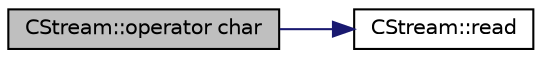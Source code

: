 digraph "CStream::operator char"
{
  edge [fontname="Helvetica",fontsize="10",labelfontname="Helvetica",labelfontsize="10"];
  node [fontname="Helvetica",fontsize="10",shape=record];
  rankdir="LR";
  Node1 [label="CStream::operator char",height=0.2,width=0.4,color="black", fillcolor="grey75", style="filled" fontcolor="black"];
  Node1 -> Node2 [color="midnightblue",fontsize="10",style="solid",fontname="Helvetica"];
  Node2 [label="CStream::read",height=0.2,width=0.4,color="black", fillcolor="white", style="filled",URL="$d4/d16/class_c_stream.html#af56764abe8954430eede10e253f8994f"];
}
